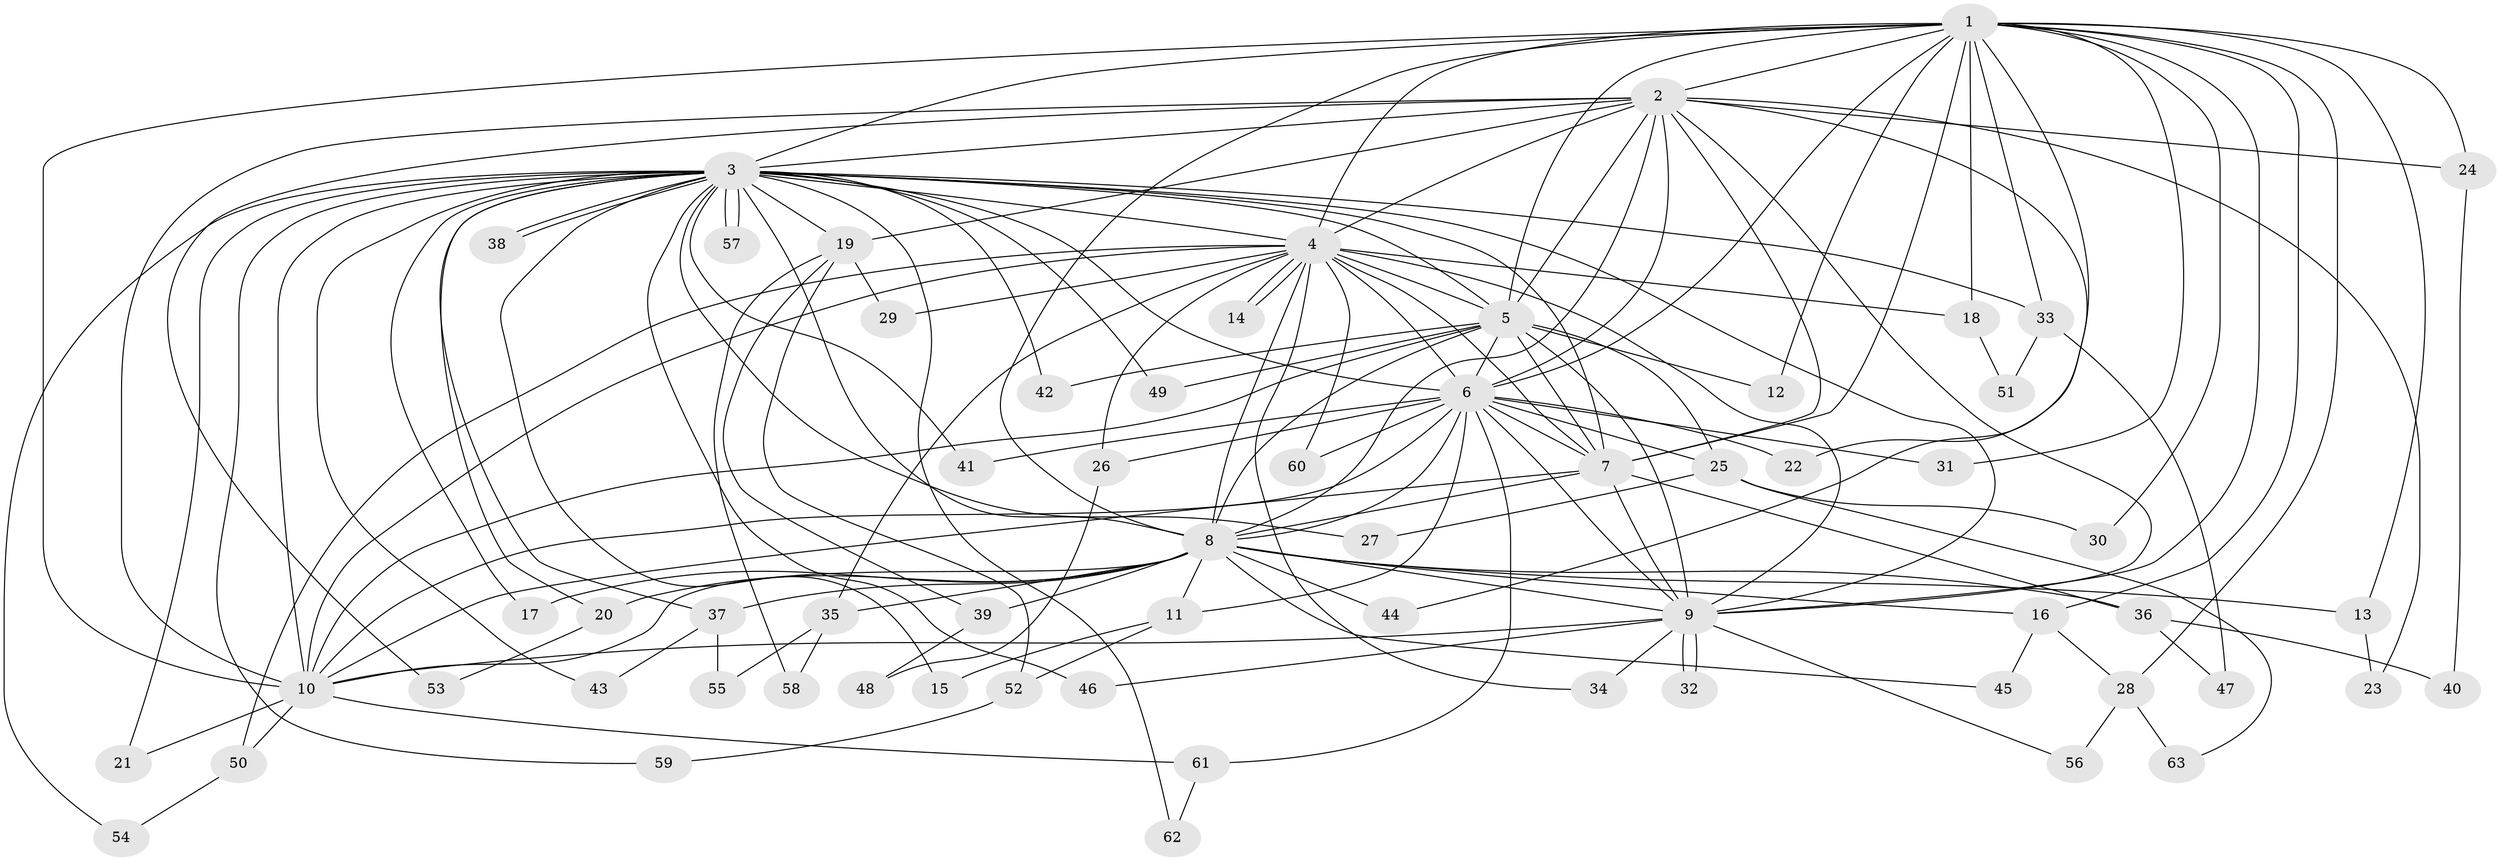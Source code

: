 // coarse degree distribution, {4: 0.2631578947368421, 12: 0.05263157894736842, 3: 0.05263157894736842, 9: 0.10526315789473684, 1: 0.21052631578947367, 8: 0.10526315789473684, 6: 0.05263157894736842, 13: 0.05263157894736842, 11: 0.05263157894736842, 5: 0.05263157894736842}
// Generated by graph-tools (version 1.1) at 2025/36/03/04/25 23:36:16]
// undirected, 63 vertices, 151 edges
graph export_dot {
  node [color=gray90,style=filled];
  1;
  2;
  3;
  4;
  5;
  6;
  7;
  8;
  9;
  10;
  11;
  12;
  13;
  14;
  15;
  16;
  17;
  18;
  19;
  20;
  21;
  22;
  23;
  24;
  25;
  26;
  27;
  28;
  29;
  30;
  31;
  32;
  33;
  34;
  35;
  36;
  37;
  38;
  39;
  40;
  41;
  42;
  43;
  44;
  45;
  46;
  47;
  48;
  49;
  50;
  51;
  52;
  53;
  54;
  55;
  56;
  57;
  58;
  59;
  60;
  61;
  62;
  63;
  1 -- 2;
  1 -- 3;
  1 -- 4;
  1 -- 5;
  1 -- 6;
  1 -- 7;
  1 -- 8;
  1 -- 9;
  1 -- 10;
  1 -- 12;
  1 -- 13;
  1 -- 16;
  1 -- 18;
  1 -- 22;
  1 -- 24;
  1 -- 28;
  1 -- 30;
  1 -- 31;
  1 -- 33;
  2 -- 3;
  2 -- 4;
  2 -- 5;
  2 -- 6;
  2 -- 7;
  2 -- 8;
  2 -- 9;
  2 -- 10;
  2 -- 19;
  2 -- 23;
  2 -- 24;
  2 -- 44;
  2 -- 53;
  3 -- 4;
  3 -- 5;
  3 -- 6;
  3 -- 7;
  3 -- 8;
  3 -- 9;
  3 -- 10;
  3 -- 15;
  3 -- 17;
  3 -- 19;
  3 -- 20;
  3 -- 21;
  3 -- 27;
  3 -- 33;
  3 -- 37;
  3 -- 38;
  3 -- 38;
  3 -- 41;
  3 -- 42;
  3 -- 43;
  3 -- 46;
  3 -- 49;
  3 -- 54;
  3 -- 57;
  3 -- 57;
  3 -- 59;
  3 -- 62;
  4 -- 5;
  4 -- 6;
  4 -- 7;
  4 -- 8;
  4 -- 9;
  4 -- 10;
  4 -- 14;
  4 -- 14;
  4 -- 18;
  4 -- 26;
  4 -- 29;
  4 -- 34;
  4 -- 35;
  4 -- 50;
  4 -- 60;
  5 -- 6;
  5 -- 7;
  5 -- 8;
  5 -- 9;
  5 -- 10;
  5 -- 12;
  5 -- 25;
  5 -- 42;
  5 -- 49;
  6 -- 7;
  6 -- 8;
  6 -- 9;
  6 -- 10;
  6 -- 11;
  6 -- 22;
  6 -- 25;
  6 -- 26;
  6 -- 31;
  6 -- 41;
  6 -- 60;
  6 -- 61;
  7 -- 8;
  7 -- 9;
  7 -- 10;
  7 -- 36;
  8 -- 9;
  8 -- 10;
  8 -- 11;
  8 -- 13;
  8 -- 16;
  8 -- 17;
  8 -- 20;
  8 -- 35;
  8 -- 36;
  8 -- 37;
  8 -- 39;
  8 -- 44;
  8 -- 45;
  9 -- 10;
  9 -- 32;
  9 -- 32;
  9 -- 34;
  9 -- 46;
  9 -- 56;
  10 -- 21;
  10 -- 50;
  10 -- 61;
  11 -- 15;
  11 -- 52;
  13 -- 23;
  16 -- 28;
  16 -- 45;
  18 -- 51;
  19 -- 29;
  19 -- 39;
  19 -- 52;
  19 -- 58;
  20 -- 53;
  24 -- 40;
  25 -- 27;
  25 -- 30;
  25 -- 63;
  26 -- 48;
  28 -- 56;
  28 -- 63;
  33 -- 47;
  33 -- 51;
  35 -- 55;
  35 -- 58;
  36 -- 40;
  36 -- 47;
  37 -- 43;
  37 -- 55;
  39 -- 48;
  50 -- 54;
  52 -- 59;
  61 -- 62;
}
